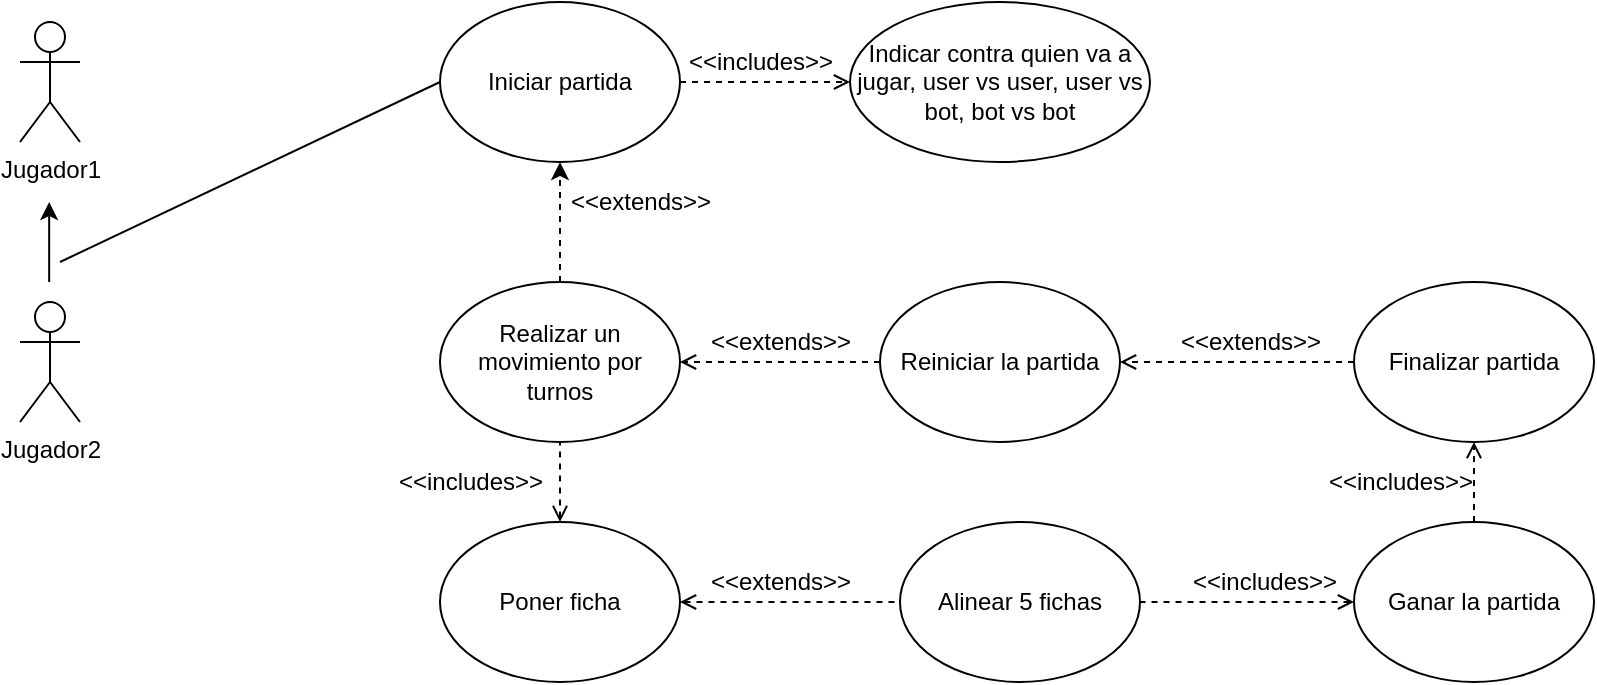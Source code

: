 <mxfile version="16.0.0" type="device"><diagram id="3FtSrxZYWFeXZfLcAZah" name="Página-1"><mxGraphModel dx="865" dy="534" grid="1" gridSize="10" guides="1" tooltips="1" connect="1" arrows="1" fold="1" page="1" pageScale="1" pageWidth="827" pageHeight="1169" math="0" shadow="0"><root><mxCell id="0"/><mxCell id="1" parent="0"/><mxCell id="xLJViX0N--TwbbLQlN9f-1" value="Jugador1" style="shape=umlActor;verticalLabelPosition=bottom;verticalAlign=top;html=1;outlineConnect=0;" vertex="1" parent="1"><mxGeometry x="40" y="100" width="30" height="60" as="geometry"/></mxCell><mxCell id="xLJViX0N--TwbbLQlN9f-2" value="Jugador2" style="shape=umlActor;verticalLabelPosition=bottom;verticalAlign=top;html=1;outlineConnect=0;" vertex="1" parent="1"><mxGeometry x="40" y="240" width="30" height="60" as="geometry"/></mxCell><mxCell id="xLJViX0N--TwbbLQlN9f-12" style="edgeStyle=orthogonalEdgeStyle;rounded=0;orthogonalLoop=1;jettySize=auto;html=1;exitX=1;exitY=0.5;exitDx=0;exitDy=0;entryX=0;entryY=0.5;entryDx=0;entryDy=0;dashed=1;endArrow=open;endFill=0;" edge="1" parent="1" source="xLJViX0N--TwbbLQlN9f-9" target="xLJViX0N--TwbbLQlN9f-11"><mxGeometry relative="1" as="geometry"/></mxCell><mxCell id="xLJViX0N--TwbbLQlN9f-9" value="Iniciar partida" style="ellipse;whiteSpace=wrap;html=1;" vertex="1" parent="1"><mxGeometry x="250" y="90" width="120" height="80" as="geometry"/></mxCell><mxCell id="xLJViX0N--TwbbLQlN9f-10" value="" style="endArrow=classic;html=1;rounded=0;" edge="1" parent="1"><mxGeometry width="50" height="50" relative="1" as="geometry"><mxPoint x="54.58" y="230" as="sourcePoint"/><mxPoint x="54.58" y="190" as="targetPoint"/></mxGeometry></mxCell><mxCell id="xLJViX0N--TwbbLQlN9f-11" value="Indicar contra quien va a jugar, user vs user, user vs bot, bot vs bot" style="ellipse;whiteSpace=wrap;html=1;" vertex="1" parent="1"><mxGeometry x="455" y="90" width="150" height="80" as="geometry"/></mxCell><mxCell id="xLJViX0N--TwbbLQlN9f-13" value="Realizar un movimiento por turnos" style="ellipse;whiteSpace=wrap;html=1;" vertex="1" parent="1"><mxGeometry x="250" y="230" width="120" height="80" as="geometry"/></mxCell><mxCell id="xLJViX0N--TwbbLQlN9f-34" style="edgeStyle=orthogonalEdgeStyle;rounded=0;orthogonalLoop=1;jettySize=auto;html=1;exitX=0;exitY=0.5;exitDx=0;exitDy=0;entryX=1;entryY=0.5;entryDx=0;entryDy=0;dashed=1;startArrow=none;startFill=0;endArrow=open;endFill=0;" edge="1" parent="1" source="xLJViX0N--TwbbLQlN9f-14" target="xLJViX0N--TwbbLQlN9f-13"><mxGeometry relative="1" as="geometry"/></mxCell><mxCell id="xLJViX0N--TwbbLQlN9f-14" value="Reiniciar la partida" style="ellipse;whiteSpace=wrap;html=1;" vertex="1" parent="1"><mxGeometry x="470" y="230" width="120" height="80" as="geometry"/></mxCell><mxCell id="xLJViX0N--TwbbLQlN9f-32" style="edgeStyle=orthogonalEdgeStyle;rounded=0;orthogonalLoop=1;jettySize=auto;html=1;exitX=0;exitY=0.5;exitDx=0;exitDy=0;entryX=1;entryY=0.5;entryDx=0;entryDy=0;dashed=1;startArrow=none;startFill=0;endArrow=open;endFill=0;" edge="1" parent="1" source="xLJViX0N--TwbbLQlN9f-15" target="xLJViX0N--TwbbLQlN9f-14"><mxGeometry relative="1" as="geometry"/></mxCell><mxCell id="xLJViX0N--TwbbLQlN9f-15" value="Finalizar partida" style="ellipse;whiteSpace=wrap;html=1;" vertex="1" parent="1"><mxGeometry x="707" y="230" width="120" height="80" as="geometry"/></mxCell><mxCell id="xLJViX0N--TwbbLQlN9f-16" value="Poner ficha" style="ellipse;whiteSpace=wrap;html=1;" vertex="1" parent="1"><mxGeometry x="250" y="350" width="120" height="80" as="geometry"/></mxCell><mxCell id="xLJViX0N--TwbbLQlN9f-17" value="Alinear 5 fichas" style="ellipse;whiteSpace=wrap;html=1;" vertex="1" parent="1"><mxGeometry x="480" y="350" width="120" height="80" as="geometry"/></mxCell><mxCell id="xLJViX0N--TwbbLQlN9f-18" value="Ganar la partida" style="ellipse;whiteSpace=wrap;html=1;" vertex="1" parent="1"><mxGeometry x="707" y="350" width="120" height="80" as="geometry"/></mxCell><mxCell id="xLJViX0N--TwbbLQlN9f-19" value="&amp;lt;&amp;lt;includes&amp;gt;&amp;gt;" style="text;html=1;align=center;verticalAlign=middle;resizable=0;points=[];autosize=1;strokeColor=none;fillColor=none;" vertex="1" parent="1"><mxGeometry x="365" y="110" width="90" height="20" as="geometry"/></mxCell><mxCell id="xLJViX0N--TwbbLQlN9f-21" value="" style="endArrow=classic;html=1;rounded=0;dashed=1;exitX=0.5;exitY=0;exitDx=0;exitDy=0;entryX=0.5;entryY=1;entryDx=0;entryDy=0;" edge="1" parent="1" source="xLJViX0N--TwbbLQlN9f-13" target="xLJViX0N--TwbbLQlN9f-9"><mxGeometry width="50" height="50" relative="1" as="geometry"><mxPoint x="320" y="230" as="sourcePoint"/><mxPoint x="370" y="180" as="targetPoint"/></mxGeometry></mxCell><mxCell id="xLJViX0N--TwbbLQlN9f-22" value="&amp;lt;&amp;lt;extends&amp;gt;&amp;gt;" style="text;html=1;align=center;verticalAlign=middle;resizable=0;points=[];autosize=1;strokeColor=none;fillColor=none;" vertex="1" parent="1"><mxGeometry x="305" y="180" width="90" height="20" as="geometry"/></mxCell><mxCell id="xLJViX0N--TwbbLQlN9f-23" value="" style="endArrow=none;html=1;rounded=0;dashed=1;exitX=0.5;exitY=0;exitDx=0;exitDy=0;entryX=0.5;entryY=1;entryDx=0;entryDy=0;startArrow=open;startFill=0;" edge="1" parent="1" source="xLJViX0N--TwbbLQlN9f-16" target="xLJViX0N--TwbbLQlN9f-13"><mxGeometry width="50" height="50" relative="1" as="geometry"><mxPoint x="285" y="360" as="sourcePoint"/><mxPoint x="335" y="310" as="targetPoint"/></mxGeometry></mxCell><mxCell id="xLJViX0N--TwbbLQlN9f-24" value="&amp;lt;&amp;lt;includes&amp;gt;&amp;gt;" style="text;html=1;align=center;verticalAlign=middle;resizable=0;points=[];autosize=1;strokeColor=none;fillColor=none;" vertex="1" parent="1"><mxGeometry x="220" y="320" width="90" height="20" as="geometry"/></mxCell><mxCell id="xLJViX0N--TwbbLQlN9f-25" value="" style="endArrow=none;html=1;rounded=0;dashed=1;exitX=1;exitY=0.5;exitDx=0;exitDy=0;entryX=0;entryY=0.5;entryDx=0;entryDy=0;startArrow=open;startFill=0;" edge="1" parent="1" source="xLJViX0N--TwbbLQlN9f-16" target="xLJViX0N--TwbbLQlN9f-17"><mxGeometry width="50" height="50" relative="1" as="geometry"><mxPoint x="410" y="450" as="sourcePoint"/><mxPoint x="460" y="400" as="targetPoint"/></mxGeometry></mxCell><mxCell id="xLJViX0N--TwbbLQlN9f-26" value="&amp;lt;&amp;lt;extends&amp;gt;&amp;gt;" style="text;html=1;align=center;verticalAlign=middle;resizable=0;points=[];autosize=1;strokeColor=none;fillColor=none;" vertex="1" parent="1"><mxGeometry x="375" y="370" width="90" height="20" as="geometry"/></mxCell><mxCell id="xLJViX0N--TwbbLQlN9f-27" value="" style="endArrow=none;html=1;rounded=0;dashed=1;exitX=0;exitY=0.5;exitDx=0;exitDy=0;entryX=1;entryY=0.5;entryDx=0;entryDy=0;endFill=0;startArrow=open;startFill=0;" edge="1" parent="1" source="xLJViX0N--TwbbLQlN9f-18" target="xLJViX0N--TwbbLQlN9f-17"><mxGeometry width="50" height="50" relative="1" as="geometry"><mxPoint x="630" y="410" as="sourcePoint"/><mxPoint x="680" y="360" as="targetPoint"/></mxGeometry></mxCell><mxCell id="xLJViX0N--TwbbLQlN9f-28" value="&amp;lt;&amp;lt;includes&amp;gt;&amp;gt;" style="text;html=1;align=center;verticalAlign=middle;resizable=0;points=[];autosize=1;strokeColor=none;fillColor=none;" vertex="1" parent="1"><mxGeometry x="617" y="370" width="90" height="20" as="geometry"/></mxCell><mxCell id="xLJViX0N--TwbbLQlN9f-29" value="" style="endArrow=open;html=1;rounded=0;dashed=1;entryX=0.5;entryY=1;entryDx=0;entryDy=0;exitX=0.5;exitY=0;exitDx=0;exitDy=0;endFill=0;" edge="1" parent="1" source="xLJViX0N--TwbbLQlN9f-18" target="xLJViX0N--TwbbLQlN9f-15"><mxGeometry width="50" height="50" relative="1" as="geometry"><mxPoint x="740" y="370" as="sourcePoint"/><mxPoint x="790" y="320" as="targetPoint"/></mxGeometry></mxCell><mxCell id="xLJViX0N--TwbbLQlN9f-31" value="&amp;lt;&amp;lt;includes&amp;gt;&amp;gt;" style="text;html=1;align=center;verticalAlign=middle;resizable=0;points=[];autosize=1;strokeColor=none;fillColor=none;" vertex="1" parent="1"><mxGeometry x="685" y="320" width="90" height="20" as="geometry"/></mxCell><mxCell id="xLJViX0N--TwbbLQlN9f-33" value="&amp;lt;&amp;lt;extends&amp;gt;&amp;gt;" style="text;html=1;align=center;verticalAlign=middle;resizable=0;points=[];autosize=1;strokeColor=none;fillColor=none;" vertex="1" parent="1"><mxGeometry x="610" y="250" width="90" height="20" as="geometry"/></mxCell><mxCell id="xLJViX0N--TwbbLQlN9f-35" value="&amp;lt;&amp;lt;extends&amp;gt;&amp;gt;" style="text;html=1;align=center;verticalAlign=middle;resizable=0;points=[];autosize=1;strokeColor=none;fillColor=none;" vertex="1" parent="1"><mxGeometry x="375" y="250" width="90" height="20" as="geometry"/></mxCell><mxCell id="xLJViX0N--TwbbLQlN9f-36" value="" style="endArrow=none;html=1;rounded=0;entryX=0;entryY=0.5;entryDx=0;entryDy=0;" edge="1" parent="1" target="xLJViX0N--TwbbLQlN9f-9"><mxGeometry width="50" height="50" relative="1" as="geometry"><mxPoint x="60" y="220" as="sourcePoint"/><mxPoint x="140" y="200" as="targetPoint"/></mxGeometry></mxCell></root></mxGraphModel></diagram></mxfile>
